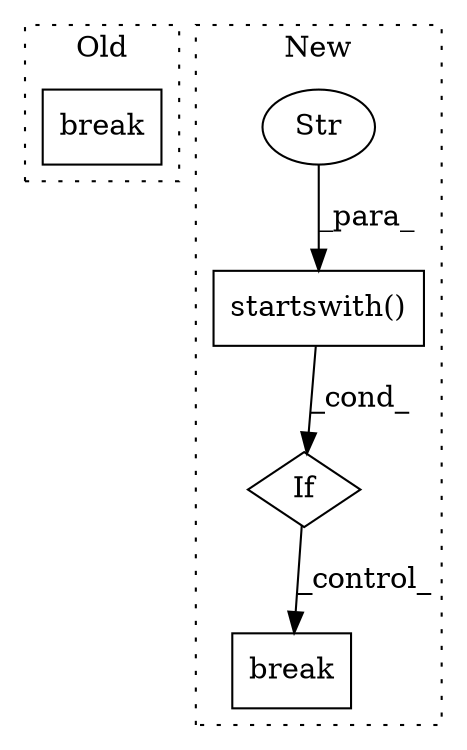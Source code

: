 digraph G {
subgraph cluster0 {
1 [label="break" a="94" s="575" l="5" shape="box"];
label = "Old";
style="dotted";
}
subgraph cluster1 {
2 [label="startswith()" a="75" s="493,516" l="16,1" shape="box"];
3 [label="If" a="96" s="493" l="0" shape="diamond"];
4 [label="break" a="94" s="531" l="5" shape="box"];
5 [label="Str" a="66" s="509" l="7" shape="ellipse"];
label = "New";
style="dotted";
}
2 -> 3 [label="_cond_"];
3 -> 4 [label="_control_"];
5 -> 2 [label="_para_"];
}